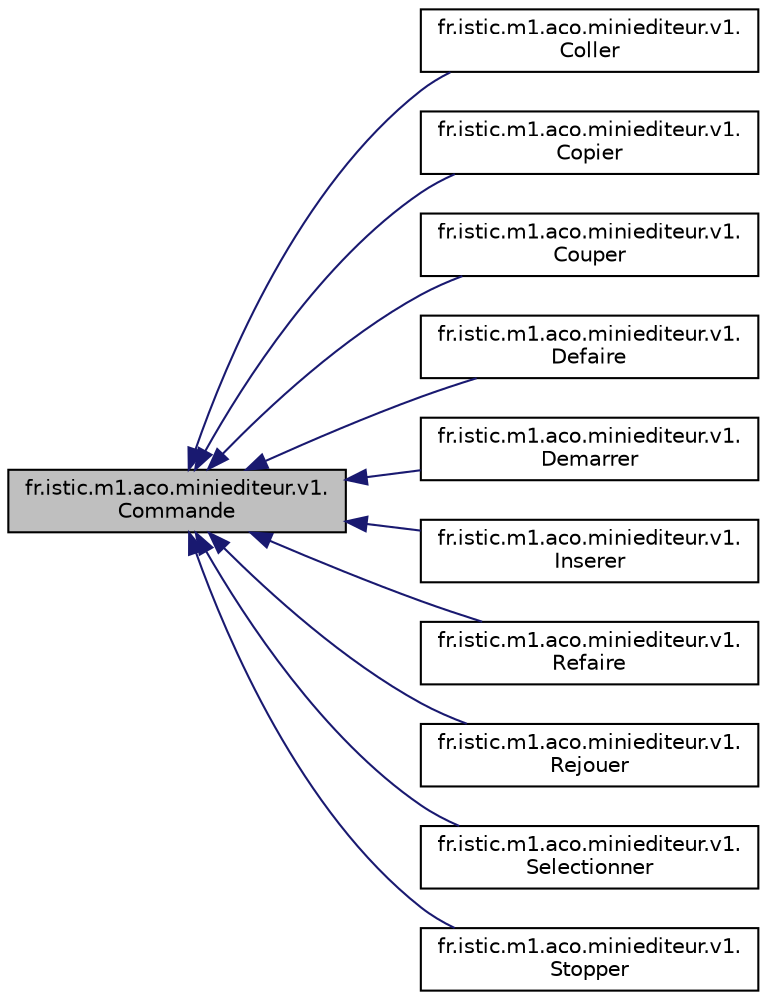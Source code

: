 digraph "fr.istic.m1.aco.miniediteur.v1.Commande"
{
  edge [fontname="Helvetica",fontsize="10",labelfontname="Helvetica",labelfontsize="10"];
  node [fontname="Helvetica",fontsize="10",shape=record];
  rankdir="LR";
  Node0 [label="fr.istic.m1.aco.miniediteur.v1.\lCommande",height=0.2,width=0.4,color="black", fillcolor="grey75", style="filled", fontcolor="black"];
  Node0 -> Node1 [dir="back",color="midnightblue",fontsize="10",style="solid",fontname="Helvetica"];
  Node1 [label="fr.istic.m1.aco.miniediteur.v1.\lColler",height=0.2,width=0.4,color="black", fillcolor="white", style="filled",URL="$classfr_1_1istic_1_1m1_1_1aco_1_1miniediteur_1_1v1_1_1Coller.html",tooltip="Classe contrôlant le fonctionnement de la fonctionnalité permettant de Coller dans un \"copié-collé\"..."];
  Node0 -> Node2 [dir="back",color="midnightblue",fontsize="10",style="solid",fontname="Helvetica"];
  Node2 [label="fr.istic.m1.aco.miniediteur.v1.\lCopier",height=0.2,width=0.4,color="black", fillcolor="white", style="filled",URL="$classfr_1_1istic_1_1m1_1_1aco_1_1miniediteur_1_1v1_1_1Copier.html",tooltip="Classe contrôlant le fonctionnement de la fonctionnalité permettant de Copier dans un \"copié-collé\"..."];
  Node0 -> Node3 [dir="back",color="midnightblue",fontsize="10",style="solid",fontname="Helvetica"];
  Node3 [label="fr.istic.m1.aco.miniediteur.v1.\lCouper",height=0.2,width=0.4,color="black", fillcolor="white", style="filled",URL="$classfr_1_1istic_1_1m1_1_1aco_1_1miniediteur_1_1v1_1_1Couper.html",tooltip="Classe contrôlant le fonctionnement de la fonctionnalité permettant de Copier dans un \"copié-collé\"..."];
  Node0 -> Node4 [dir="back",color="midnightblue",fontsize="10",style="solid",fontname="Helvetica"];
  Node4 [label="fr.istic.m1.aco.miniediteur.v1.\lDefaire",height=0.2,width=0.4,color="black", fillcolor="white", style="filled",URL="$classfr_1_1istic_1_1m1_1_1aco_1_1miniediteur_1_1v1_1_1Defaire.html",tooltip="Classe contrôlant le fonctionnement de la fonctionnalité permettant de Défaire dans un \"défaire-refai..."];
  Node0 -> Node5 [dir="back",color="midnightblue",fontsize="10",style="solid",fontname="Helvetica"];
  Node5 [label="fr.istic.m1.aco.miniediteur.v1.\lDemarrer",height=0.2,width=0.4,color="black", fillcolor="white", style="filled",URL="$classfr_1_1istic_1_1m1_1_1aco_1_1miniediteur_1_1v1_1_1Demarrer.html",tooltip="Classe contrôlant le fonctionnement de la fonctionnalité permettant de débuter l&#39;enregistrement d&#39;une..."];
  Node0 -> Node6 [dir="back",color="midnightblue",fontsize="10",style="solid",fontname="Helvetica"];
  Node6 [label="fr.istic.m1.aco.miniediteur.v1.\lInserer",height=0.2,width=0.4,color="black", fillcolor="white", style="filled",URL="$classfr_1_1istic_1_1m1_1_1aco_1_1miniediteur_1_1v1_1_1Inserer.html",tooltip="Classe contrôlant le fonctionnement de la commande d&#39;insertion de texte dans l&#39;éditeur. "];
  Node0 -> Node7 [dir="back",color="midnightblue",fontsize="10",style="solid",fontname="Helvetica"];
  Node7 [label="fr.istic.m1.aco.miniediteur.v1.\lRefaire",height=0.2,width=0.4,color="black", fillcolor="white", style="filled",URL="$classfr_1_1istic_1_1m1_1_1aco_1_1miniediteur_1_1v1_1_1Refaire.html"];
  Node0 -> Node8 [dir="back",color="midnightblue",fontsize="10",style="solid",fontname="Helvetica"];
  Node8 [label="fr.istic.m1.aco.miniediteur.v1.\lRejouer",height=0.2,width=0.4,color="black", fillcolor="white", style="filled",URL="$classfr_1_1istic_1_1m1_1_1aco_1_1miniediteur_1_1v1_1_1Rejouer.html"];
  Node0 -> Node9 [dir="back",color="midnightblue",fontsize="10",style="solid",fontname="Helvetica"];
  Node9 [label="fr.istic.m1.aco.miniediteur.v1.\lSelectionner",height=0.2,width=0.4,color="black", fillcolor="white", style="filled",URL="$classfr_1_1istic_1_1m1_1_1aco_1_1miniediteur_1_1v1_1_1Selectionner.html"];
  Node0 -> Node10 [dir="back",color="midnightblue",fontsize="10",style="solid",fontname="Helvetica"];
  Node10 [label="fr.istic.m1.aco.miniediteur.v1.\lStopper",height=0.2,width=0.4,color="black", fillcolor="white", style="filled",URL="$classfr_1_1istic_1_1m1_1_1aco_1_1miniediteur_1_1v1_1_1Stopper.html"];
}
